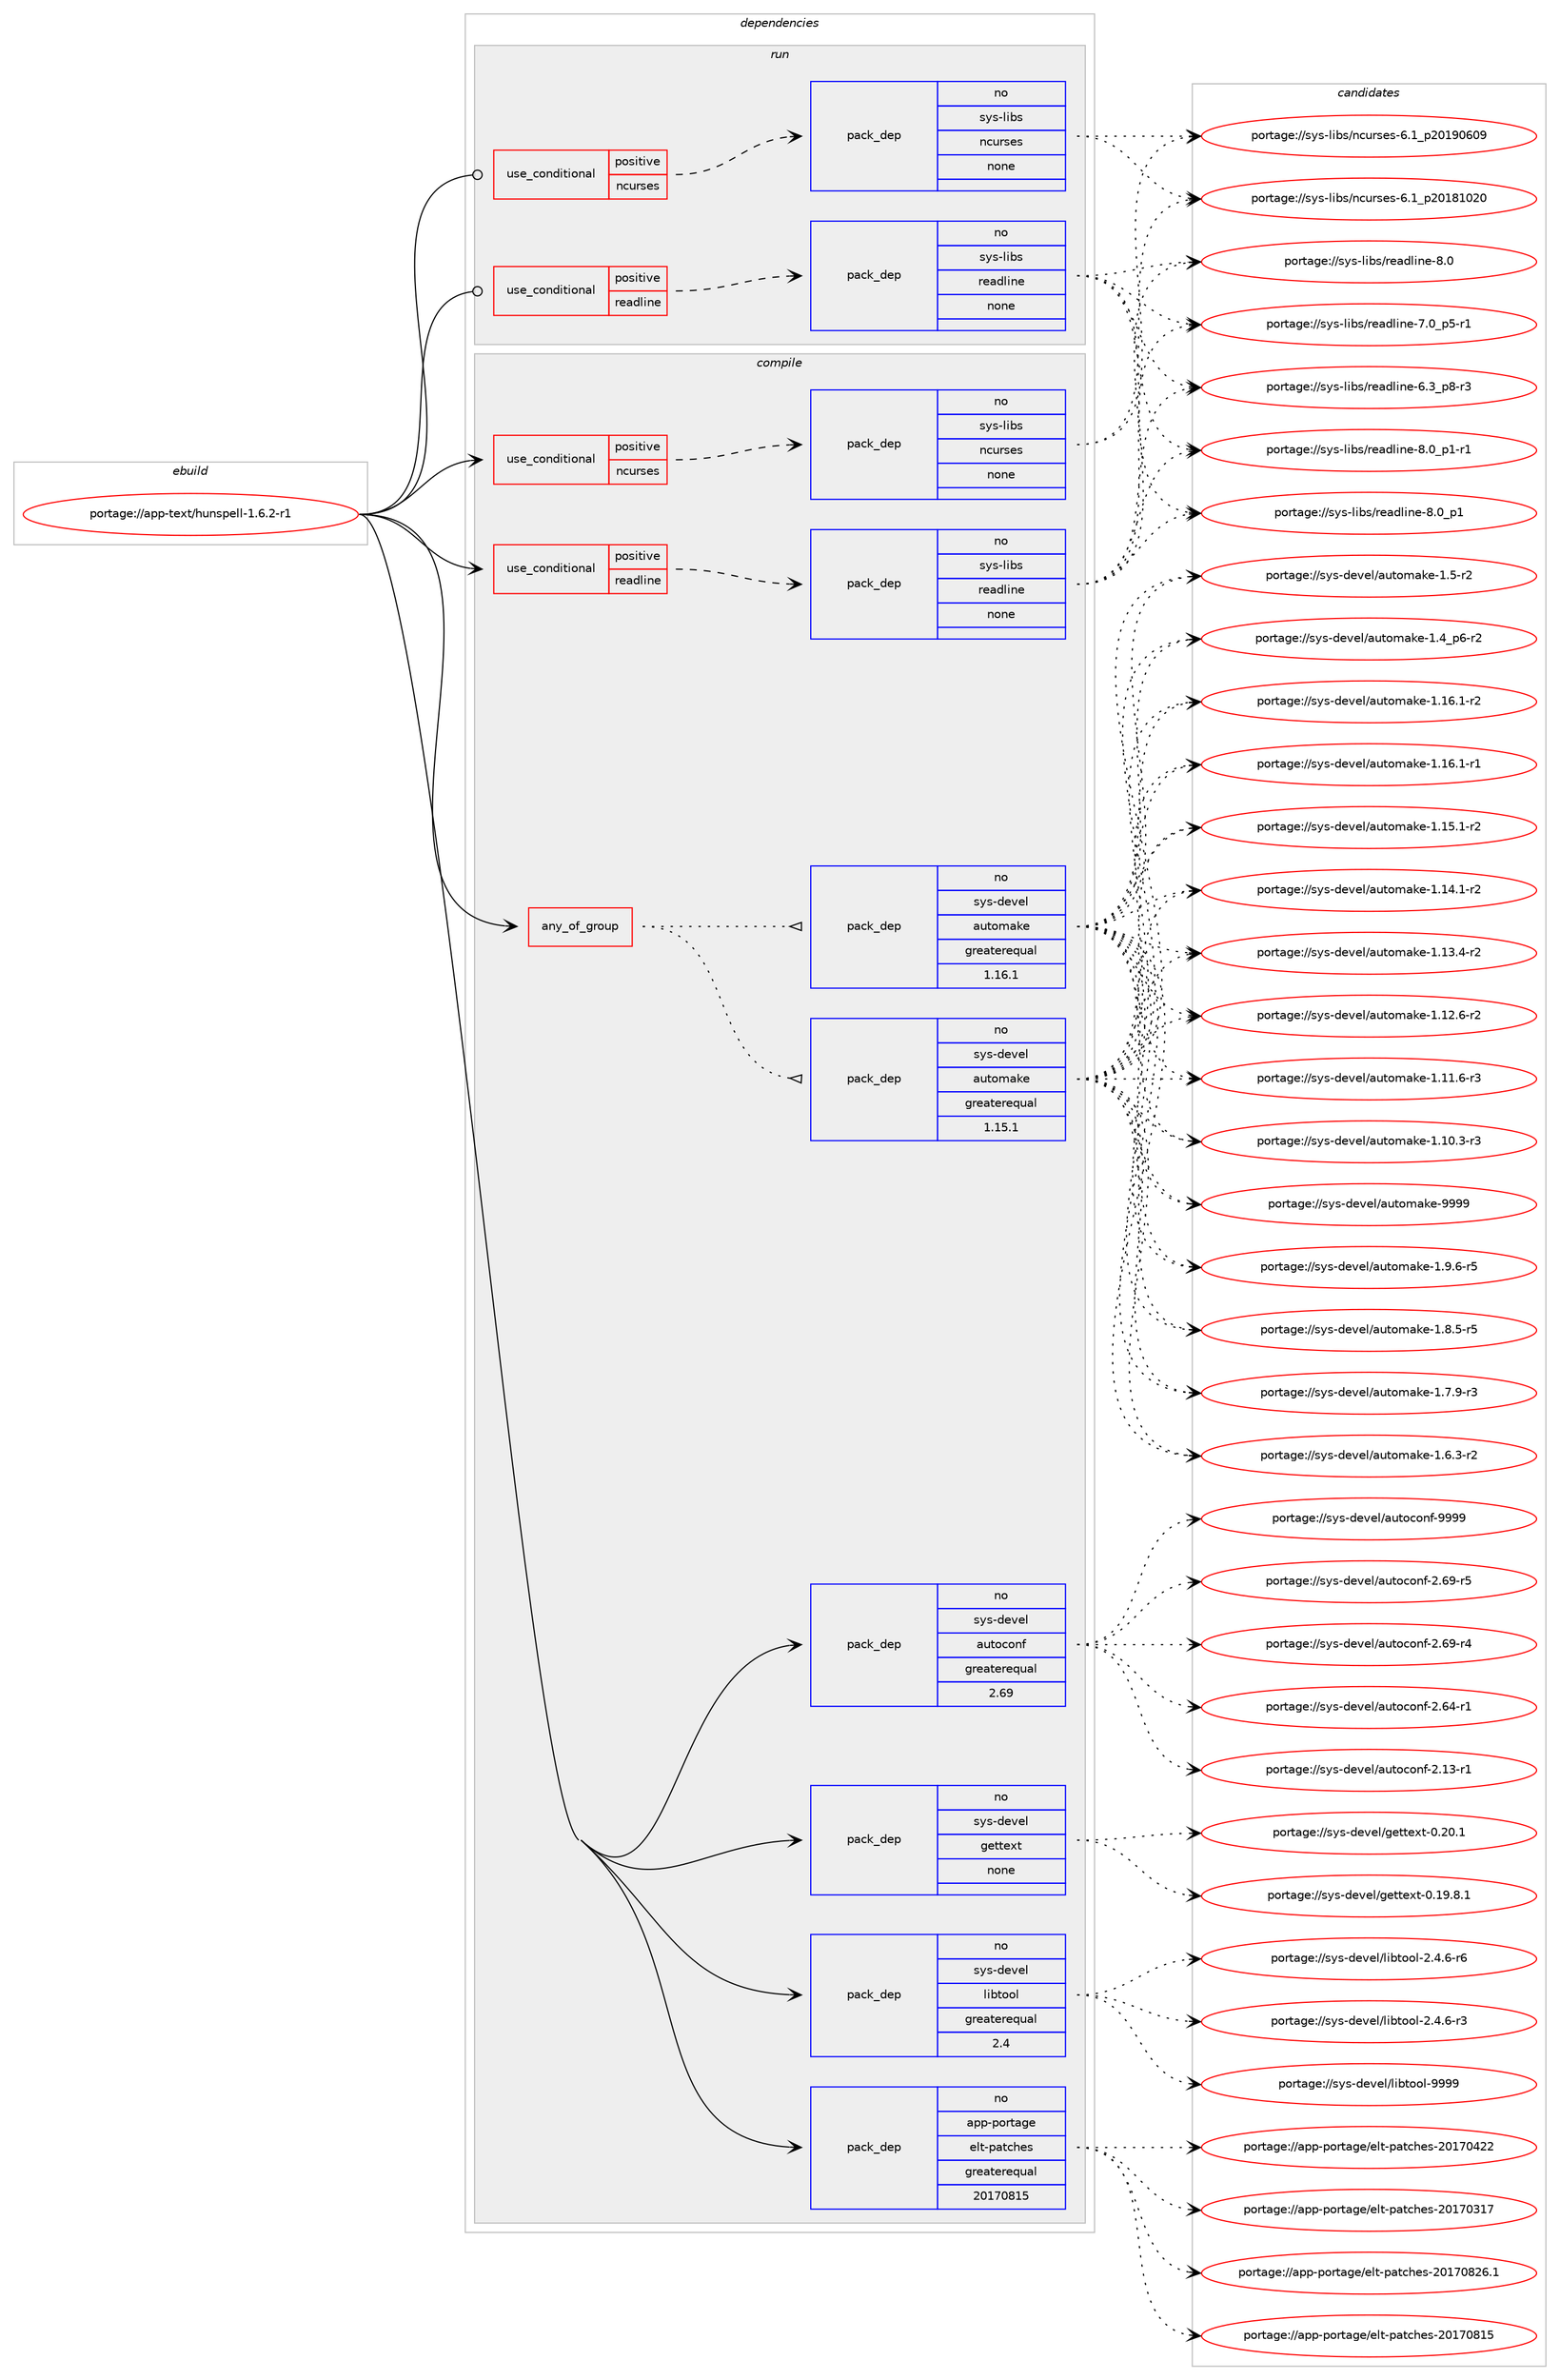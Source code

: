 digraph prolog {

# *************
# Graph options
# *************

newrank=true;
concentrate=true;
compound=true;
graph [rankdir=LR,fontname=Helvetica,fontsize=10,ranksep=1.5];#, ranksep=2.5, nodesep=0.2];
edge  [arrowhead=vee];
node  [fontname=Helvetica,fontsize=10];

# **********
# The ebuild
# **********

subgraph cluster_leftcol {
color=gray;
label=<<i>ebuild</i>>;
id [label="portage://app-text/hunspell-1.6.2-r1", color=red, width=4, href="../app-text/hunspell-1.6.2-r1.svg"];
}

# ****************
# The dependencies
# ****************

subgraph cluster_midcol {
color=gray;
label=<<i>dependencies</i>>;
subgraph cluster_compile {
fillcolor="#eeeeee";
style=filled;
label=<<i>compile</i>>;
subgraph any7695 {
dependency596926 [label=<<TABLE BORDER="0" CELLBORDER="1" CELLSPACING="0" CELLPADDING="4"><TR><TD CELLPADDING="10">any_of_group</TD></TR></TABLE>>, shape=none, color=red];subgraph pack448741 {
dependency596927 [label=<<TABLE BORDER="0" CELLBORDER="1" CELLSPACING="0" CELLPADDING="4" WIDTH="220"><TR><TD ROWSPAN="6" CELLPADDING="30">pack_dep</TD></TR><TR><TD WIDTH="110">no</TD></TR><TR><TD>sys-devel</TD></TR><TR><TD>automake</TD></TR><TR><TD>greaterequal</TD></TR><TR><TD>1.16.1</TD></TR></TABLE>>, shape=none, color=blue];
}
dependency596926:e -> dependency596927:w [weight=20,style="dotted",arrowhead="oinv"];
subgraph pack448742 {
dependency596928 [label=<<TABLE BORDER="0" CELLBORDER="1" CELLSPACING="0" CELLPADDING="4" WIDTH="220"><TR><TD ROWSPAN="6" CELLPADDING="30">pack_dep</TD></TR><TR><TD WIDTH="110">no</TD></TR><TR><TD>sys-devel</TD></TR><TR><TD>automake</TD></TR><TR><TD>greaterequal</TD></TR><TR><TD>1.15.1</TD></TR></TABLE>>, shape=none, color=blue];
}
dependency596926:e -> dependency596928:w [weight=20,style="dotted",arrowhead="oinv"];
}
id:e -> dependency596926:w [weight=20,style="solid",arrowhead="vee"];
subgraph cond140224 {
dependency596929 [label=<<TABLE BORDER="0" CELLBORDER="1" CELLSPACING="0" CELLPADDING="4"><TR><TD ROWSPAN="3" CELLPADDING="10">use_conditional</TD></TR><TR><TD>positive</TD></TR><TR><TD>ncurses</TD></TR></TABLE>>, shape=none, color=red];
subgraph pack448743 {
dependency596930 [label=<<TABLE BORDER="0" CELLBORDER="1" CELLSPACING="0" CELLPADDING="4" WIDTH="220"><TR><TD ROWSPAN="6" CELLPADDING="30">pack_dep</TD></TR><TR><TD WIDTH="110">no</TD></TR><TR><TD>sys-libs</TD></TR><TR><TD>ncurses</TD></TR><TR><TD>none</TD></TR><TR><TD></TD></TR></TABLE>>, shape=none, color=blue];
}
dependency596929:e -> dependency596930:w [weight=20,style="dashed",arrowhead="vee"];
}
id:e -> dependency596929:w [weight=20,style="solid",arrowhead="vee"];
subgraph cond140225 {
dependency596931 [label=<<TABLE BORDER="0" CELLBORDER="1" CELLSPACING="0" CELLPADDING="4"><TR><TD ROWSPAN="3" CELLPADDING="10">use_conditional</TD></TR><TR><TD>positive</TD></TR><TR><TD>readline</TD></TR></TABLE>>, shape=none, color=red];
subgraph pack448744 {
dependency596932 [label=<<TABLE BORDER="0" CELLBORDER="1" CELLSPACING="0" CELLPADDING="4" WIDTH="220"><TR><TD ROWSPAN="6" CELLPADDING="30">pack_dep</TD></TR><TR><TD WIDTH="110">no</TD></TR><TR><TD>sys-libs</TD></TR><TR><TD>readline</TD></TR><TR><TD>none</TD></TR><TR><TD></TD></TR></TABLE>>, shape=none, color=blue];
}
dependency596931:e -> dependency596932:w [weight=20,style="dashed",arrowhead="vee"];
}
id:e -> dependency596931:w [weight=20,style="solid",arrowhead="vee"];
subgraph pack448745 {
dependency596933 [label=<<TABLE BORDER="0" CELLBORDER="1" CELLSPACING="0" CELLPADDING="4" WIDTH="220"><TR><TD ROWSPAN="6" CELLPADDING="30">pack_dep</TD></TR><TR><TD WIDTH="110">no</TD></TR><TR><TD>app-portage</TD></TR><TR><TD>elt-patches</TD></TR><TR><TD>greaterequal</TD></TR><TR><TD>20170815</TD></TR></TABLE>>, shape=none, color=blue];
}
id:e -> dependency596933:w [weight=20,style="solid",arrowhead="vee"];
subgraph pack448746 {
dependency596934 [label=<<TABLE BORDER="0" CELLBORDER="1" CELLSPACING="0" CELLPADDING="4" WIDTH="220"><TR><TD ROWSPAN="6" CELLPADDING="30">pack_dep</TD></TR><TR><TD WIDTH="110">no</TD></TR><TR><TD>sys-devel</TD></TR><TR><TD>autoconf</TD></TR><TR><TD>greaterequal</TD></TR><TR><TD>2.69</TD></TR></TABLE>>, shape=none, color=blue];
}
id:e -> dependency596934:w [weight=20,style="solid",arrowhead="vee"];
subgraph pack448747 {
dependency596935 [label=<<TABLE BORDER="0" CELLBORDER="1" CELLSPACING="0" CELLPADDING="4" WIDTH="220"><TR><TD ROWSPAN="6" CELLPADDING="30">pack_dep</TD></TR><TR><TD WIDTH="110">no</TD></TR><TR><TD>sys-devel</TD></TR><TR><TD>gettext</TD></TR><TR><TD>none</TD></TR><TR><TD></TD></TR></TABLE>>, shape=none, color=blue];
}
id:e -> dependency596935:w [weight=20,style="solid",arrowhead="vee"];
subgraph pack448748 {
dependency596936 [label=<<TABLE BORDER="0" CELLBORDER="1" CELLSPACING="0" CELLPADDING="4" WIDTH="220"><TR><TD ROWSPAN="6" CELLPADDING="30">pack_dep</TD></TR><TR><TD WIDTH="110">no</TD></TR><TR><TD>sys-devel</TD></TR><TR><TD>libtool</TD></TR><TR><TD>greaterequal</TD></TR><TR><TD>2.4</TD></TR></TABLE>>, shape=none, color=blue];
}
id:e -> dependency596936:w [weight=20,style="solid",arrowhead="vee"];
}
subgraph cluster_compileandrun {
fillcolor="#eeeeee";
style=filled;
label=<<i>compile and run</i>>;
}
subgraph cluster_run {
fillcolor="#eeeeee";
style=filled;
label=<<i>run</i>>;
subgraph cond140226 {
dependency596937 [label=<<TABLE BORDER="0" CELLBORDER="1" CELLSPACING="0" CELLPADDING="4"><TR><TD ROWSPAN="3" CELLPADDING="10">use_conditional</TD></TR><TR><TD>positive</TD></TR><TR><TD>ncurses</TD></TR></TABLE>>, shape=none, color=red];
subgraph pack448749 {
dependency596938 [label=<<TABLE BORDER="0" CELLBORDER="1" CELLSPACING="0" CELLPADDING="4" WIDTH="220"><TR><TD ROWSPAN="6" CELLPADDING="30">pack_dep</TD></TR><TR><TD WIDTH="110">no</TD></TR><TR><TD>sys-libs</TD></TR><TR><TD>ncurses</TD></TR><TR><TD>none</TD></TR><TR><TD></TD></TR></TABLE>>, shape=none, color=blue];
}
dependency596937:e -> dependency596938:w [weight=20,style="dashed",arrowhead="vee"];
}
id:e -> dependency596937:w [weight=20,style="solid",arrowhead="odot"];
subgraph cond140227 {
dependency596939 [label=<<TABLE BORDER="0" CELLBORDER="1" CELLSPACING="0" CELLPADDING="4"><TR><TD ROWSPAN="3" CELLPADDING="10">use_conditional</TD></TR><TR><TD>positive</TD></TR><TR><TD>readline</TD></TR></TABLE>>, shape=none, color=red];
subgraph pack448750 {
dependency596940 [label=<<TABLE BORDER="0" CELLBORDER="1" CELLSPACING="0" CELLPADDING="4" WIDTH="220"><TR><TD ROWSPAN="6" CELLPADDING="30">pack_dep</TD></TR><TR><TD WIDTH="110">no</TD></TR><TR><TD>sys-libs</TD></TR><TR><TD>readline</TD></TR><TR><TD>none</TD></TR><TR><TD></TD></TR></TABLE>>, shape=none, color=blue];
}
dependency596939:e -> dependency596940:w [weight=20,style="dashed",arrowhead="vee"];
}
id:e -> dependency596939:w [weight=20,style="solid",arrowhead="odot"];
}
}

# **************
# The candidates
# **************

subgraph cluster_choices {
rank=same;
color=gray;
label=<<i>candidates</i>>;

subgraph choice448741 {
color=black;
nodesep=1;
choice115121115451001011181011084797117116111109971071014557575757 [label="portage://sys-devel/automake-9999", color=red, width=4,href="../sys-devel/automake-9999.svg"];
choice115121115451001011181011084797117116111109971071014549465746544511453 [label="portage://sys-devel/automake-1.9.6-r5", color=red, width=4,href="../sys-devel/automake-1.9.6-r5.svg"];
choice115121115451001011181011084797117116111109971071014549465646534511453 [label="portage://sys-devel/automake-1.8.5-r5", color=red, width=4,href="../sys-devel/automake-1.8.5-r5.svg"];
choice115121115451001011181011084797117116111109971071014549465546574511451 [label="portage://sys-devel/automake-1.7.9-r3", color=red, width=4,href="../sys-devel/automake-1.7.9-r3.svg"];
choice115121115451001011181011084797117116111109971071014549465446514511450 [label="portage://sys-devel/automake-1.6.3-r2", color=red, width=4,href="../sys-devel/automake-1.6.3-r2.svg"];
choice11512111545100101118101108479711711611110997107101454946534511450 [label="portage://sys-devel/automake-1.5-r2", color=red, width=4,href="../sys-devel/automake-1.5-r2.svg"];
choice115121115451001011181011084797117116111109971071014549465295112544511450 [label="portage://sys-devel/automake-1.4_p6-r2", color=red, width=4,href="../sys-devel/automake-1.4_p6-r2.svg"];
choice11512111545100101118101108479711711611110997107101454946495446494511450 [label="portage://sys-devel/automake-1.16.1-r2", color=red, width=4,href="../sys-devel/automake-1.16.1-r2.svg"];
choice11512111545100101118101108479711711611110997107101454946495446494511449 [label="portage://sys-devel/automake-1.16.1-r1", color=red, width=4,href="../sys-devel/automake-1.16.1-r1.svg"];
choice11512111545100101118101108479711711611110997107101454946495346494511450 [label="portage://sys-devel/automake-1.15.1-r2", color=red, width=4,href="../sys-devel/automake-1.15.1-r2.svg"];
choice11512111545100101118101108479711711611110997107101454946495246494511450 [label="portage://sys-devel/automake-1.14.1-r2", color=red, width=4,href="../sys-devel/automake-1.14.1-r2.svg"];
choice11512111545100101118101108479711711611110997107101454946495146524511450 [label="portage://sys-devel/automake-1.13.4-r2", color=red, width=4,href="../sys-devel/automake-1.13.4-r2.svg"];
choice11512111545100101118101108479711711611110997107101454946495046544511450 [label="portage://sys-devel/automake-1.12.6-r2", color=red, width=4,href="../sys-devel/automake-1.12.6-r2.svg"];
choice11512111545100101118101108479711711611110997107101454946494946544511451 [label="portage://sys-devel/automake-1.11.6-r3", color=red, width=4,href="../sys-devel/automake-1.11.6-r3.svg"];
choice11512111545100101118101108479711711611110997107101454946494846514511451 [label="portage://sys-devel/automake-1.10.3-r3", color=red, width=4,href="../sys-devel/automake-1.10.3-r3.svg"];
dependency596927:e -> choice115121115451001011181011084797117116111109971071014557575757:w [style=dotted,weight="100"];
dependency596927:e -> choice115121115451001011181011084797117116111109971071014549465746544511453:w [style=dotted,weight="100"];
dependency596927:e -> choice115121115451001011181011084797117116111109971071014549465646534511453:w [style=dotted,weight="100"];
dependency596927:e -> choice115121115451001011181011084797117116111109971071014549465546574511451:w [style=dotted,weight="100"];
dependency596927:e -> choice115121115451001011181011084797117116111109971071014549465446514511450:w [style=dotted,weight="100"];
dependency596927:e -> choice11512111545100101118101108479711711611110997107101454946534511450:w [style=dotted,weight="100"];
dependency596927:e -> choice115121115451001011181011084797117116111109971071014549465295112544511450:w [style=dotted,weight="100"];
dependency596927:e -> choice11512111545100101118101108479711711611110997107101454946495446494511450:w [style=dotted,weight="100"];
dependency596927:e -> choice11512111545100101118101108479711711611110997107101454946495446494511449:w [style=dotted,weight="100"];
dependency596927:e -> choice11512111545100101118101108479711711611110997107101454946495346494511450:w [style=dotted,weight="100"];
dependency596927:e -> choice11512111545100101118101108479711711611110997107101454946495246494511450:w [style=dotted,weight="100"];
dependency596927:e -> choice11512111545100101118101108479711711611110997107101454946495146524511450:w [style=dotted,weight="100"];
dependency596927:e -> choice11512111545100101118101108479711711611110997107101454946495046544511450:w [style=dotted,weight="100"];
dependency596927:e -> choice11512111545100101118101108479711711611110997107101454946494946544511451:w [style=dotted,weight="100"];
dependency596927:e -> choice11512111545100101118101108479711711611110997107101454946494846514511451:w [style=dotted,weight="100"];
}
subgraph choice448742 {
color=black;
nodesep=1;
choice115121115451001011181011084797117116111109971071014557575757 [label="portage://sys-devel/automake-9999", color=red, width=4,href="../sys-devel/automake-9999.svg"];
choice115121115451001011181011084797117116111109971071014549465746544511453 [label="portage://sys-devel/automake-1.9.6-r5", color=red, width=4,href="../sys-devel/automake-1.9.6-r5.svg"];
choice115121115451001011181011084797117116111109971071014549465646534511453 [label="portage://sys-devel/automake-1.8.5-r5", color=red, width=4,href="../sys-devel/automake-1.8.5-r5.svg"];
choice115121115451001011181011084797117116111109971071014549465546574511451 [label="portage://sys-devel/automake-1.7.9-r3", color=red, width=4,href="../sys-devel/automake-1.7.9-r3.svg"];
choice115121115451001011181011084797117116111109971071014549465446514511450 [label="portage://sys-devel/automake-1.6.3-r2", color=red, width=4,href="../sys-devel/automake-1.6.3-r2.svg"];
choice11512111545100101118101108479711711611110997107101454946534511450 [label="portage://sys-devel/automake-1.5-r2", color=red, width=4,href="../sys-devel/automake-1.5-r2.svg"];
choice115121115451001011181011084797117116111109971071014549465295112544511450 [label="portage://sys-devel/automake-1.4_p6-r2", color=red, width=4,href="../sys-devel/automake-1.4_p6-r2.svg"];
choice11512111545100101118101108479711711611110997107101454946495446494511450 [label="portage://sys-devel/automake-1.16.1-r2", color=red, width=4,href="../sys-devel/automake-1.16.1-r2.svg"];
choice11512111545100101118101108479711711611110997107101454946495446494511449 [label="portage://sys-devel/automake-1.16.1-r1", color=red, width=4,href="../sys-devel/automake-1.16.1-r1.svg"];
choice11512111545100101118101108479711711611110997107101454946495346494511450 [label="portage://sys-devel/automake-1.15.1-r2", color=red, width=4,href="../sys-devel/automake-1.15.1-r2.svg"];
choice11512111545100101118101108479711711611110997107101454946495246494511450 [label="portage://sys-devel/automake-1.14.1-r2", color=red, width=4,href="../sys-devel/automake-1.14.1-r2.svg"];
choice11512111545100101118101108479711711611110997107101454946495146524511450 [label="portage://sys-devel/automake-1.13.4-r2", color=red, width=4,href="../sys-devel/automake-1.13.4-r2.svg"];
choice11512111545100101118101108479711711611110997107101454946495046544511450 [label="portage://sys-devel/automake-1.12.6-r2", color=red, width=4,href="../sys-devel/automake-1.12.6-r2.svg"];
choice11512111545100101118101108479711711611110997107101454946494946544511451 [label="portage://sys-devel/automake-1.11.6-r3", color=red, width=4,href="../sys-devel/automake-1.11.6-r3.svg"];
choice11512111545100101118101108479711711611110997107101454946494846514511451 [label="portage://sys-devel/automake-1.10.3-r3", color=red, width=4,href="../sys-devel/automake-1.10.3-r3.svg"];
dependency596928:e -> choice115121115451001011181011084797117116111109971071014557575757:w [style=dotted,weight="100"];
dependency596928:e -> choice115121115451001011181011084797117116111109971071014549465746544511453:w [style=dotted,weight="100"];
dependency596928:e -> choice115121115451001011181011084797117116111109971071014549465646534511453:w [style=dotted,weight="100"];
dependency596928:e -> choice115121115451001011181011084797117116111109971071014549465546574511451:w [style=dotted,weight="100"];
dependency596928:e -> choice115121115451001011181011084797117116111109971071014549465446514511450:w [style=dotted,weight="100"];
dependency596928:e -> choice11512111545100101118101108479711711611110997107101454946534511450:w [style=dotted,weight="100"];
dependency596928:e -> choice115121115451001011181011084797117116111109971071014549465295112544511450:w [style=dotted,weight="100"];
dependency596928:e -> choice11512111545100101118101108479711711611110997107101454946495446494511450:w [style=dotted,weight="100"];
dependency596928:e -> choice11512111545100101118101108479711711611110997107101454946495446494511449:w [style=dotted,weight="100"];
dependency596928:e -> choice11512111545100101118101108479711711611110997107101454946495346494511450:w [style=dotted,weight="100"];
dependency596928:e -> choice11512111545100101118101108479711711611110997107101454946495246494511450:w [style=dotted,weight="100"];
dependency596928:e -> choice11512111545100101118101108479711711611110997107101454946495146524511450:w [style=dotted,weight="100"];
dependency596928:e -> choice11512111545100101118101108479711711611110997107101454946495046544511450:w [style=dotted,weight="100"];
dependency596928:e -> choice11512111545100101118101108479711711611110997107101454946494946544511451:w [style=dotted,weight="100"];
dependency596928:e -> choice11512111545100101118101108479711711611110997107101454946494846514511451:w [style=dotted,weight="100"];
}
subgraph choice448743 {
color=black;
nodesep=1;
choice1151211154510810598115471109911711411510111545544649951125048495748544857 [label="portage://sys-libs/ncurses-6.1_p20190609", color=red, width=4,href="../sys-libs/ncurses-6.1_p20190609.svg"];
choice1151211154510810598115471109911711411510111545544649951125048495649485048 [label="portage://sys-libs/ncurses-6.1_p20181020", color=red, width=4,href="../sys-libs/ncurses-6.1_p20181020.svg"];
dependency596930:e -> choice1151211154510810598115471109911711411510111545544649951125048495748544857:w [style=dotted,weight="100"];
dependency596930:e -> choice1151211154510810598115471109911711411510111545544649951125048495649485048:w [style=dotted,weight="100"];
}
subgraph choice448744 {
color=black;
nodesep=1;
choice115121115451081059811547114101971001081051101014556464895112494511449 [label="portage://sys-libs/readline-8.0_p1-r1", color=red, width=4,href="../sys-libs/readline-8.0_p1-r1.svg"];
choice11512111545108105981154711410197100108105110101455646489511249 [label="portage://sys-libs/readline-8.0_p1", color=red, width=4,href="../sys-libs/readline-8.0_p1.svg"];
choice1151211154510810598115471141019710010810511010145564648 [label="portage://sys-libs/readline-8.0", color=red, width=4,href="../sys-libs/readline-8.0.svg"];
choice115121115451081059811547114101971001081051101014555464895112534511449 [label="portage://sys-libs/readline-7.0_p5-r1", color=red, width=4,href="../sys-libs/readline-7.0_p5-r1.svg"];
choice115121115451081059811547114101971001081051101014554465195112564511451 [label="portage://sys-libs/readline-6.3_p8-r3", color=red, width=4,href="../sys-libs/readline-6.3_p8-r3.svg"];
dependency596932:e -> choice115121115451081059811547114101971001081051101014556464895112494511449:w [style=dotted,weight="100"];
dependency596932:e -> choice11512111545108105981154711410197100108105110101455646489511249:w [style=dotted,weight="100"];
dependency596932:e -> choice1151211154510810598115471141019710010810511010145564648:w [style=dotted,weight="100"];
dependency596932:e -> choice115121115451081059811547114101971001081051101014555464895112534511449:w [style=dotted,weight="100"];
dependency596932:e -> choice115121115451081059811547114101971001081051101014554465195112564511451:w [style=dotted,weight="100"];
}
subgraph choice448745 {
color=black;
nodesep=1;
choice971121124511211111411697103101471011081164511297116991041011154550484955485650544649 [label="portage://app-portage/elt-patches-20170826.1", color=red, width=4,href="../app-portage/elt-patches-20170826.1.svg"];
choice97112112451121111141169710310147101108116451129711699104101115455048495548564953 [label="portage://app-portage/elt-patches-20170815", color=red, width=4,href="../app-portage/elt-patches-20170815.svg"];
choice97112112451121111141169710310147101108116451129711699104101115455048495548525050 [label="portage://app-portage/elt-patches-20170422", color=red, width=4,href="../app-portage/elt-patches-20170422.svg"];
choice97112112451121111141169710310147101108116451129711699104101115455048495548514955 [label="portage://app-portage/elt-patches-20170317", color=red, width=4,href="../app-portage/elt-patches-20170317.svg"];
dependency596933:e -> choice971121124511211111411697103101471011081164511297116991041011154550484955485650544649:w [style=dotted,weight="100"];
dependency596933:e -> choice97112112451121111141169710310147101108116451129711699104101115455048495548564953:w [style=dotted,weight="100"];
dependency596933:e -> choice97112112451121111141169710310147101108116451129711699104101115455048495548525050:w [style=dotted,weight="100"];
dependency596933:e -> choice97112112451121111141169710310147101108116451129711699104101115455048495548514955:w [style=dotted,weight="100"];
}
subgraph choice448746 {
color=black;
nodesep=1;
choice115121115451001011181011084797117116111991111101024557575757 [label="portage://sys-devel/autoconf-9999", color=red, width=4,href="../sys-devel/autoconf-9999.svg"];
choice1151211154510010111810110847971171161119911111010245504654574511453 [label="portage://sys-devel/autoconf-2.69-r5", color=red, width=4,href="../sys-devel/autoconf-2.69-r5.svg"];
choice1151211154510010111810110847971171161119911111010245504654574511452 [label="portage://sys-devel/autoconf-2.69-r4", color=red, width=4,href="../sys-devel/autoconf-2.69-r4.svg"];
choice1151211154510010111810110847971171161119911111010245504654524511449 [label="portage://sys-devel/autoconf-2.64-r1", color=red, width=4,href="../sys-devel/autoconf-2.64-r1.svg"];
choice1151211154510010111810110847971171161119911111010245504649514511449 [label="portage://sys-devel/autoconf-2.13-r1", color=red, width=4,href="../sys-devel/autoconf-2.13-r1.svg"];
dependency596934:e -> choice115121115451001011181011084797117116111991111101024557575757:w [style=dotted,weight="100"];
dependency596934:e -> choice1151211154510010111810110847971171161119911111010245504654574511453:w [style=dotted,weight="100"];
dependency596934:e -> choice1151211154510010111810110847971171161119911111010245504654574511452:w [style=dotted,weight="100"];
dependency596934:e -> choice1151211154510010111810110847971171161119911111010245504654524511449:w [style=dotted,weight="100"];
dependency596934:e -> choice1151211154510010111810110847971171161119911111010245504649514511449:w [style=dotted,weight="100"];
}
subgraph choice448747 {
color=black;
nodesep=1;
choice115121115451001011181011084710310111611610112011645484650484649 [label="portage://sys-devel/gettext-0.20.1", color=red, width=4,href="../sys-devel/gettext-0.20.1.svg"];
choice1151211154510010111810110847103101116116101120116454846495746564649 [label="portage://sys-devel/gettext-0.19.8.1", color=red, width=4,href="../sys-devel/gettext-0.19.8.1.svg"];
dependency596935:e -> choice115121115451001011181011084710310111611610112011645484650484649:w [style=dotted,weight="100"];
dependency596935:e -> choice1151211154510010111810110847103101116116101120116454846495746564649:w [style=dotted,weight="100"];
}
subgraph choice448748 {
color=black;
nodesep=1;
choice1151211154510010111810110847108105981161111111084557575757 [label="portage://sys-devel/libtool-9999", color=red, width=4,href="../sys-devel/libtool-9999.svg"];
choice1151211154510010111810110847108105981161111111084550465246544511454 [label="portage://sys-devel/libtool-2.4.6-r6", color=red, width=4,href="../sys-devel/libtool-2.4.6-r6.svg"];
choice1151211154510010111810110847108105981161111111084550465246544511451 [label="portage://sys-devel/libtool-2.4.6-r3", color=red, width=4,href="../sys-devel/libtool-2.4.6-r3.svg"];
dependency596936:e -> choice1151211154510010111810110847108105981161111111084557575757:w [style=dotted,weight="100"];
dependency596936:e -> choice1151211154510010111810110847108105981161111111084550465246544511454:w [style=dotted,weight="100"];
dependency596936:e -> choice1151211154510010111810110847108105981161111111084550465246544511451:w [style=dotted,weight="100"];
}
subgraph choice448749 {
color=black;
nodesep=1;
choice1151211154510810598115471109911711411510111545544649951125048495748544857 [label="portage://sys-libs/ncurses-6.1_p20190609", color=red, width=4,href="../sys-libs/ncurses-6.1_p20190609.svg"];
choice1151211154510810598115471109911711411510111545544649951125048495649485048 [label="portage://sys-libs/ncurses-6.1_p20181020", color=red, width=4,href="../sys-libs/ncurses-6.1_p20181020.svg"];
dependency596938:e -> choice1151211154510810598115471109911711411510111545544649951125048495748544857:w [style=dotted,weight="100"];
dependency596938:e -> choice1151211154510810598115471109911711411510111545544649951125048495649485048:w [style=dotted,weight="100"];
}
subgraph choice448750 {
color=black;
nodesep=1;
choice115121115451081059811547114101971001081051101014556464895112494511449 [label="portage://sys-libs/readline-8.0_p1-r1", color=red, width=4,href="../sys-libs/readline-8.0_p1-r1.svg"];
choice11512111545108105981154711410197100108105110101455646489511249 [label="portage://sys-libs/readline-8.0_p1", color=red, width=4,href="../sys-libs/readline-8.0_p1.svg"];
choice1151211154510810598115471141019710010810511010145564648 [label="portage://sys-libs/readline-8.0", color=red, width=4,href="../sys-libs/readline-8.0.svg"];
choice115121115451081059811547114101971001081051101014555464895112534511449 [label="portage://sys-libs/readline-7.0_p5-r1", color=red, width=4,href="../sys-libs/readline-7.0_p5-r1.svg"];
choice115121115451081059811547114101971001081051101014554465195112564511451 [label="portage://sys-libs/readline-6.3_p8-r3", color=red, width=4,href="../sys-libs/readline-6.3_p8-r3.svg"];
dependency596940:e -> choice115121115451081059811547114101971001081051101014556464895112494511449:w [style=dotted,weight="100"];
dependency596940:e -> choice11512111545108105981154711410197100108105110101455646489511249:w [style=dotted,weight="100"];
dependency596940:e -> choice1151211154510810598115471141019710010810511010145564648:w [style=dotted,weight="100"];
dependency596940:e -> choice115121115451081059811547114101971001081051101014555464895112534511449:w [style=dotted,weight="100"];
dependency596940:e -> choice115121115451081059811547114101971001081051101014554465195112564511451:w [style=dotted,weight="100"];
}
}

}
